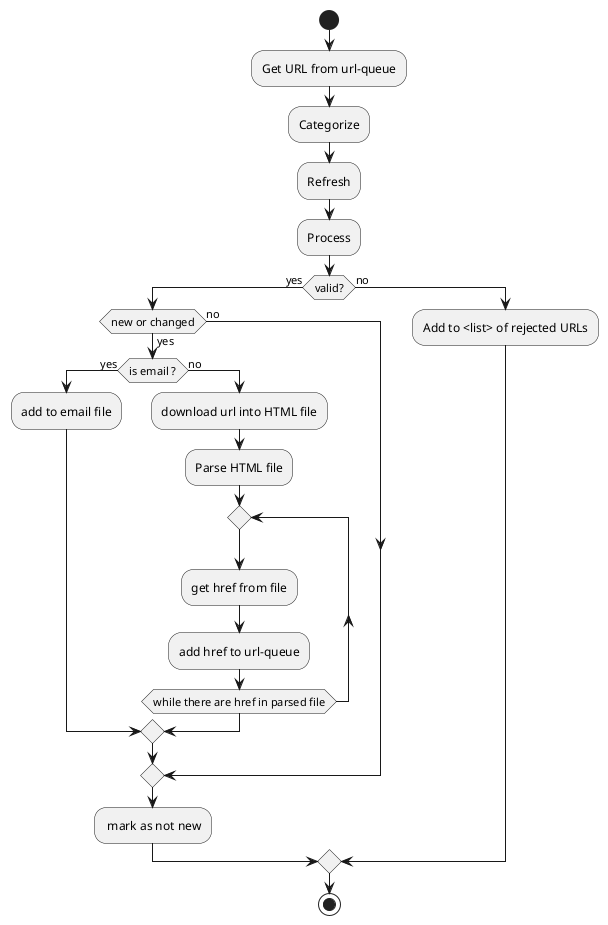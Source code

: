@startuml
start

:Get URL from url-queue;

:Categorize;

:Refresh;

:Process;

'Note lef

'#pink:Validate URL;
if (valid?) then (yes)
    '#pink:Check URL's history;
    if (new or changed) then (yes)
        if (is email ?) then (yes)
            ':add href to email-queue;
            :add to email file;
        else (no)
          :download url into HTML file;
          ':compute hash of file;
          ':Add to <list> of processed URLs;
          :Parse HTML file;
          repeat
            :get href from file;
            :add href to url-queue;
          repeat while (while there are href in parsed file)
        endif
    else (no)
    endif
    : mark as not new;
else (no)
 :Add to <list> of rejected URLs;
endif
stop
@enduml
